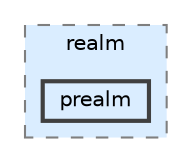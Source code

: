 digraph "/home/runner/work/realm/realm/realm-src/src/realm/prealm"
{
 // LATEX_PDF_SIZE
  bgcolor="transparent";
  edge [fontname=Helvetica,fontsize=10,labelfontname=Helvetica,labelfontsize=10];
  node [fontname=Helvetica,fontsize=10,shape=box,height=0.2,width=0.4];
  compound=true
  subgraph clusterdir_06cde62235d8b7ed0bac91e2b7ac07d2 {
    graph [ bgcolor="#daedff", pencolor="grey50", label="realm", fontname=Helvetica,fontsize=10 style="filled,dashed", URL="dir_06cde62235d8b7ed0bac91e2b7ac07d2.html",tooltip=""]
  dir_82c8f48a18f64f9d7d1015a6f4b9dcc6 [label="prealm", fillcolor="#daedff", color="grey25", style="filled,bold", URL="dir_82c8f48a18f64f9d7d1015a6f4b9dcc6.html",tooltip=""];
  }
}
